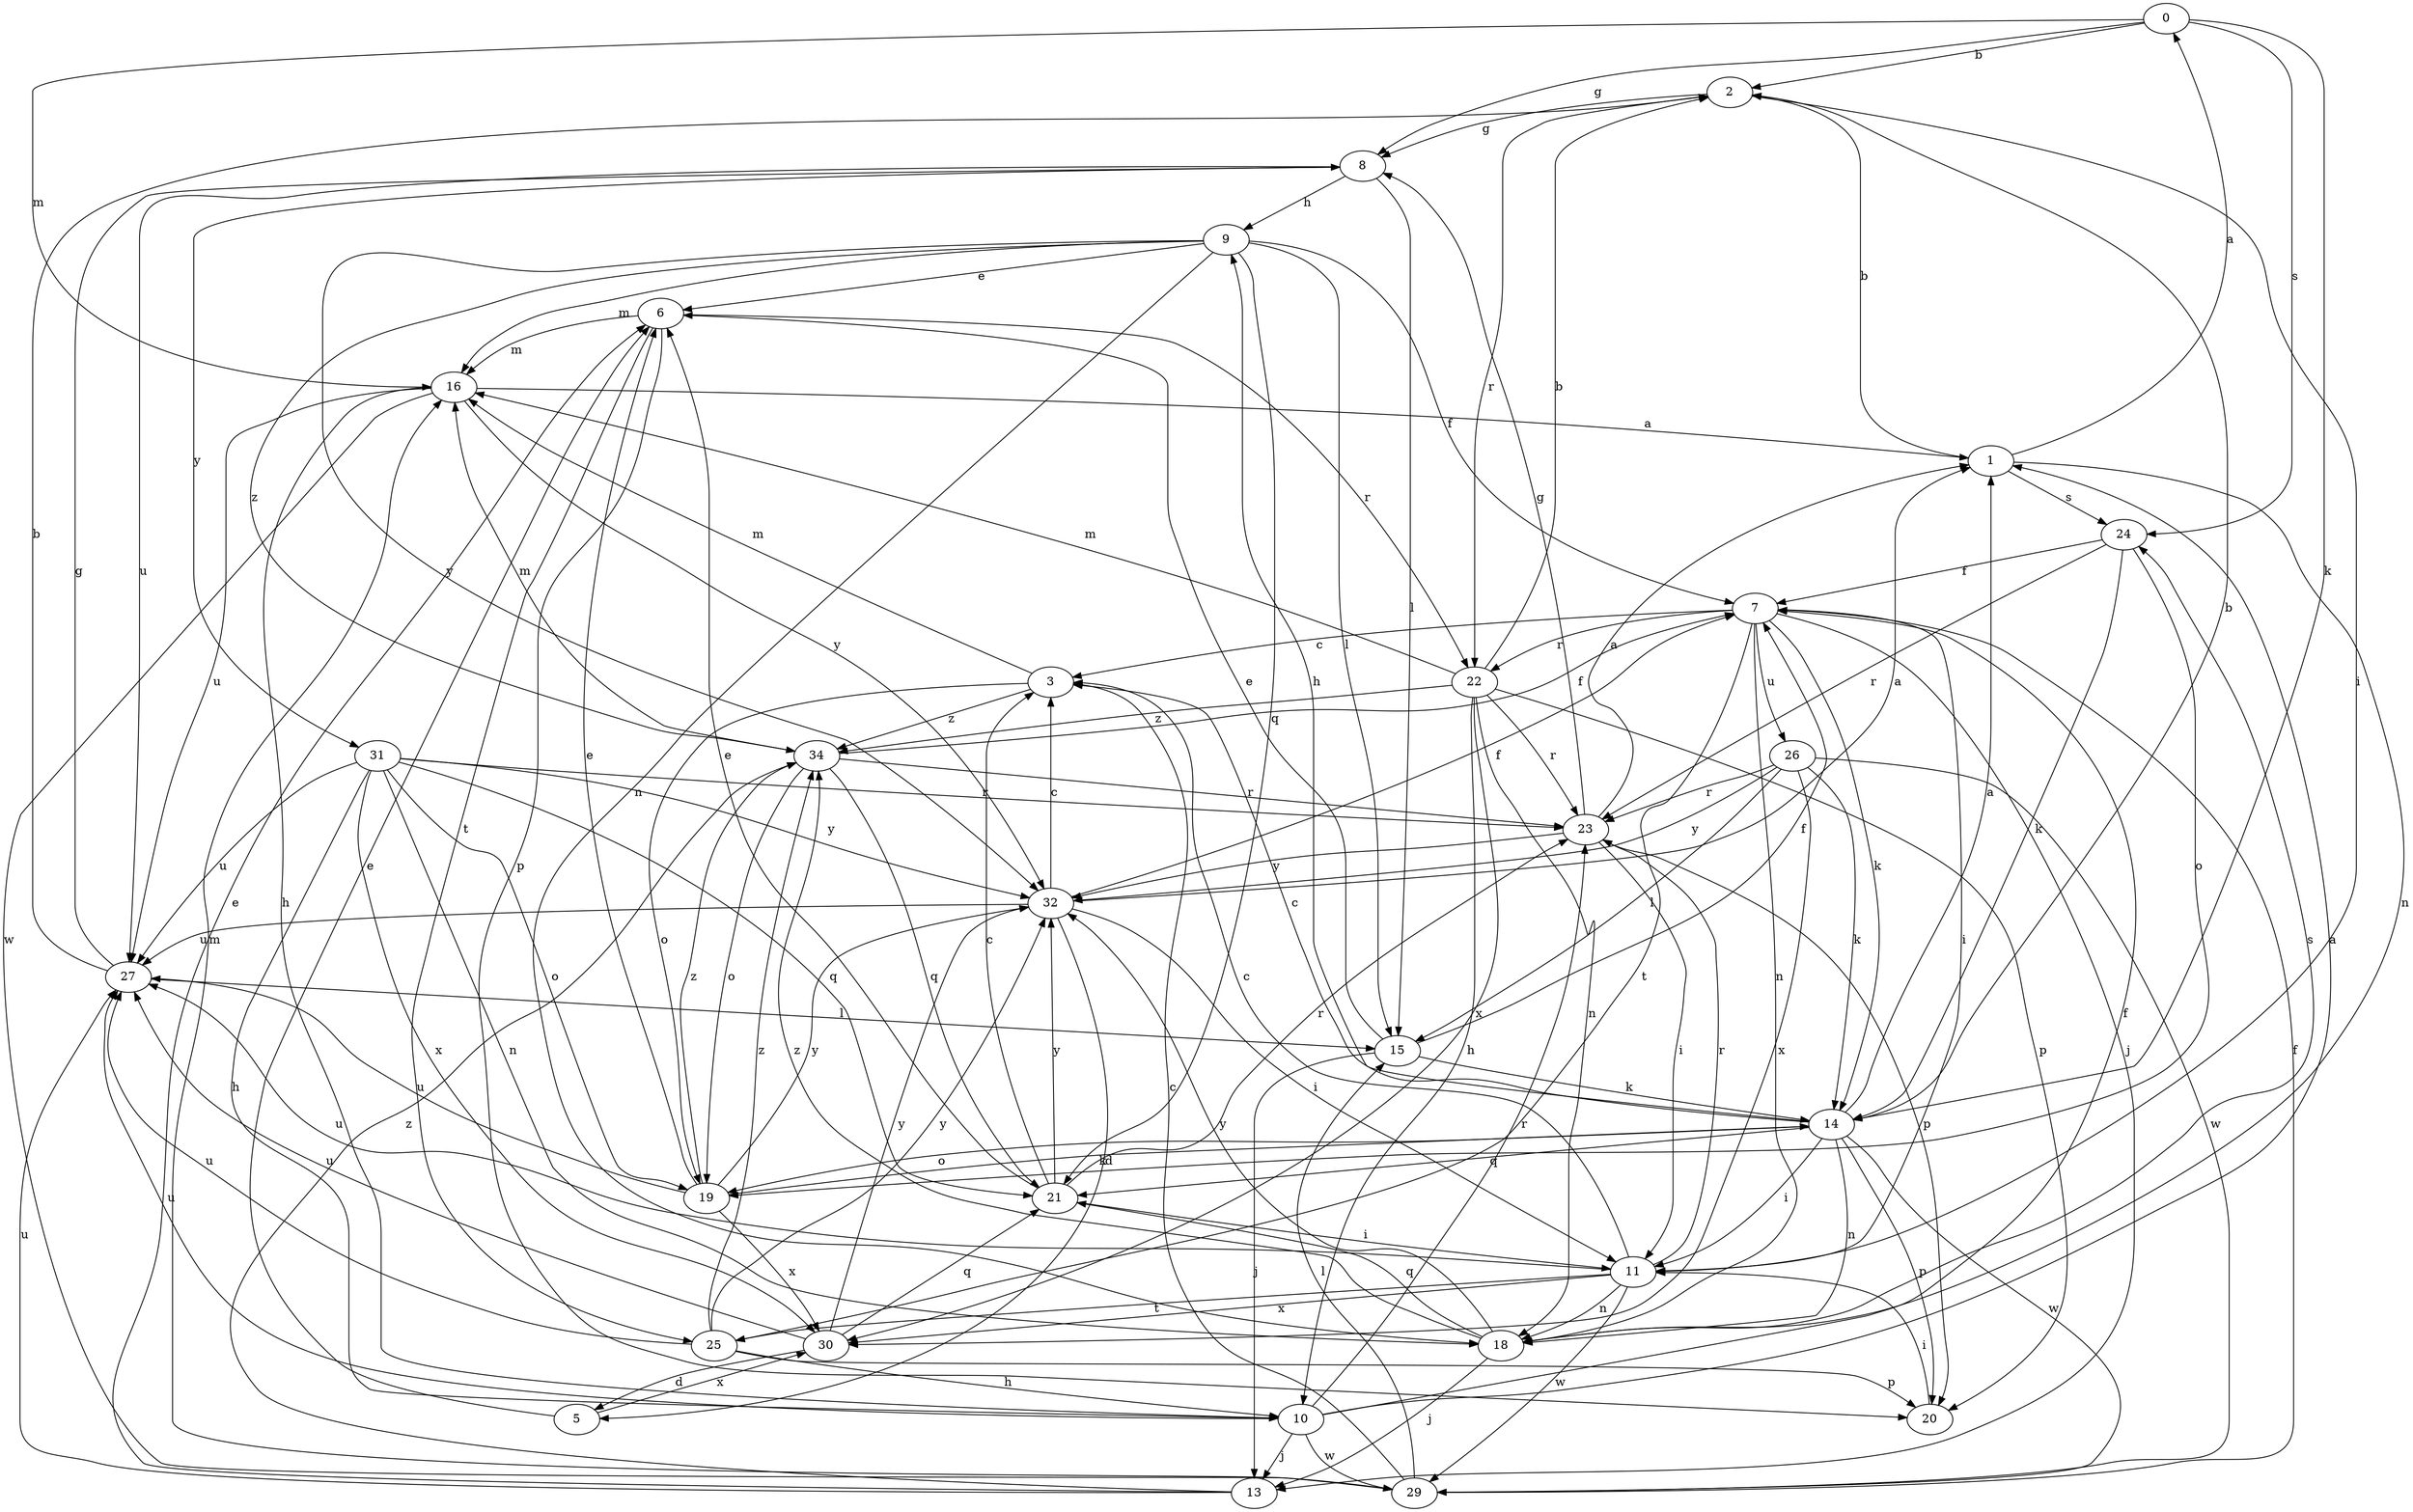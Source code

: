 strict digraph  {
0;
1;
2;
3;
5;
6;
7;
8;
9;
10;
11;
13;
14;
15;
16;
18;
19;
20;
21;
22;
23;
24;
25;
26;
27;
29;
30;
31;
32;
34;
0 -> 2  [label=b];
0 -> 8  [label=g];
0 -> 14  [label=k];
0 -> 16  [label=m];
0 -> 24  [label=s];
1 -> 0  [label=a];
1 -> 2  [label=b];
1 -> 18  [label=n];
1 -> 24  [label=s];
2 -> 8  [label=g];
2 -> 11  [label=i];
2 -> 22  [label=r];
3 -> 16  [label=m];
3 -> 19  [label=o];
3 -> 34  [label=z];
5 -> 6  [label=e];
5 -> 30  [label=x];
6 -> 16  [label=m];
6 -> 20  [label=p];
6 -> 22  [label=r];
6 -> 25  [label=t];
7 -> 3  [label=c];
7 -> 11  [label=i];
7 -> 13  [label=j];
7 -> 14  [label=k];
7 -> 18  [label=n];
7 -> 22  [label=r];
7 -> 25  [label=t];
7 -> 26  [label=u];
8 -> 9  [label=h];
8 -> 15  [label=l];
8 -> 27  [label=u];
8 -> 31  [label=y];
9 -> 6  [label=e];
9 -> 7  [label=f];
9 -> 15  [label=l];
9 -> 16  [label=m];
9 -> 18  [label=n];
9 -> 21  [label=q];
9 -> 32  [label=y];
9 -> 34  [label=z];
10 -> 1  [label=a];
10 -> 7  [label=f];
10 -> 13  [label=j];
10 -> 23  [label=r];
10 -> 27  [label=u];
10 -> 29  [label=w];
11 -> 3  [label=c];
11 -> 18  [label=n];
11 -> 23  [label=r];
11 -> 25  [label=t];
11 -> 27  [label=u];
11 -> 29  [label=w];
11 -> 30  [label=x];
13 -> 6  [label=e];
13 -> 27  [label=u];
13 -> 34  [label=z];
14 -> 1  [label=a];
14 -> 2  [label=b];
14 -> 3  [label=c];
14 -> 9  [label=h];
14 -> 11  [label=i];
14 -> 18  [label=n];
14 -> 19  [label=o];
14 -> 20  [label=p];
14 -> 21  [label=q];
14 -> 29  [label=w];
15 -> 6  [label=e];
15 -> 7  [label=f];
15 -> 13  [label=j];
15 -> 14  [label=k];
16 -> 1  [label=a];
16 -> 10  [label=h];
16 -> 27  [label=u];
16 -> 29  [label=w];
16 -> 32  [label=y];
18 -> 13  [label=j];
18 -> 21  [label=q];
18 -> 24  [label=s];
18 -> 32  [label=y];
18 -> 34  [label=z];
19 -> 6  [label=e];
19 -> 14  [label=k];
19 -> 27  [label=u];
19 -> 30  [label=x];
19 -> 32  [label=y];
19 -> 34  [label=z];
20 -> 11  [label=i];
21 -> 3  [label=c];
21 -> 6  [label=e];
21 -> 11  [label=i];
21 -> 23  [label=r];
21 -> 32  [label=y];
22 -> 2  [label=b];
22 -> 10  [label=h];
22 -> 16  [label=m];
22 -> 18  [label=n];
22 -> 20  [label=p];
22 -> 23  [label=r];
22 -> 30  [label=x];
22 -> 34  [label=z];
23 -> 1  [label=a];
23 -> 8  [label=g];
23 -> 11  [label=i];
23 -> 20  [label=p];
23 -> 32  [label=y];
24 -> 7  [label=f];
24 -> 14  [label=k];
24 -> 19  [label=o];
24 -> 23  [label=r];
25 -> 10  [label=h];
25 -> 20  [label=p];
25 -> 27  [label=u];
25 -> 32  [label=y];
25 -> 34  [label=z];
26 -> 14  [label=k];
26 -> 15  [label=l];
26 -> 23  [label=r];
26 -> 29  [label=w];
26 -> 30  [label=x];
26 -> 32  [label=y];
27 -> 2  [label=b];
27 -> 8  [label=g];
27 -> 15  [label=l];
29 -> 3  [label=c];
29 -> 7  [label=f];
29 -> 15  [label=l];
29 -> 16  [label=m];
30 -> 5  [label=d];
30 -> 21  [label=q];
30 -> 27  [label=u];
30 -> 32  [label=y];
31 -> 10  [label=h];
31 -> 18  [label=n];
31 -> 19  [label=o];
31 -> 21  [label=q];
31 -> 23  [label=r];
31 -> 27  [label=u];
31 -> 30  [label=x];
31 -> 32  [label=y];
32 -> 1  [label=a];
32 -> 3  [label=c];
32 -> 5  [label=d];
32 -> 7  [label=f];
32 -> 11  [label=i];
32 -> 27  [label=u];
34 -> 7  [label=f];
34 -> 16  [label=m];
34 -> 19  [label=o];
34 -> 21  [label=q];
34 -> 23  [label=r];
}
